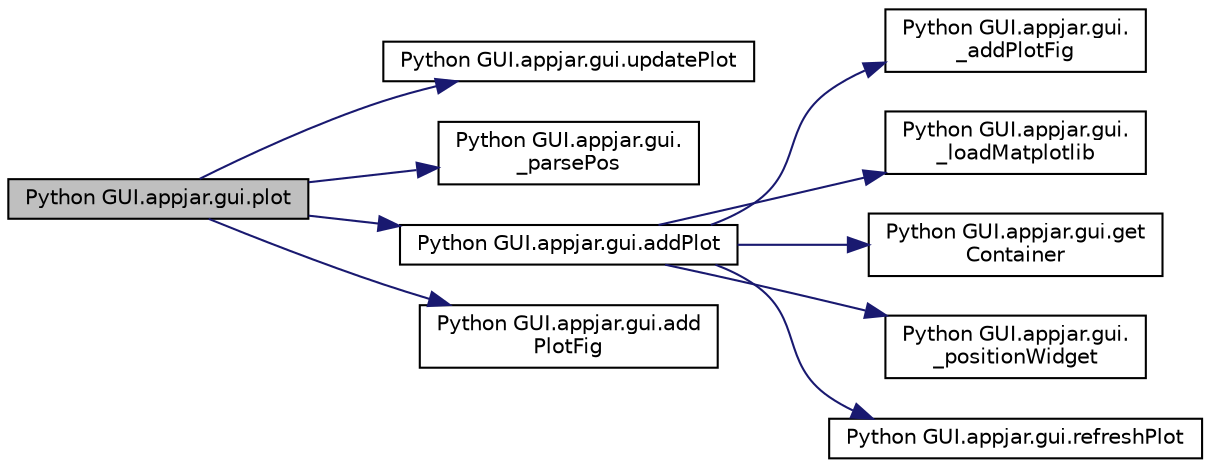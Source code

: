digraph "Python GUI.appjar.gui.plot"
{
  edge [fontname="Helvetica",fontsize="10",labelfontname="Helvetica",labelfontsize="10"];
  node [fontname="Helvetica",fontsize="10",shape=record];
  rankdir="LR";
  Node1729 [label="Python GUI.appjar.gui.plot",height=0.2,width=0.4,color="black", fillcolor="grey75", style="filled", fontcolor="black"];
  Node1729 -> Node1730 [color="midnightblue",fontsize="10",style="solid",fontname="Helvetica"];
  Node1730 [label="Python GUI.appjar.gui.updatePlot",height=0.2,width=0.4,color="black", fillcolor="white", style="filled",URL="$class_python_01_g_u_i_1_1appjar_1_1gui.html#a337f789d7be5ad84ce634e4b281153a3"];
  Node1729 -> Node1731 [color="midnightblue",fontsize="10",style="solid",fontname="Helvetica"];
  Node1731 [label="Python GUI.appjar.gui.\l_parsePos",height=0.2,width=0.4,color="black", fillcolor="white", style="filled",URL="$class_python_01_g_u_i_1_1appjar_1_1gui.html#a1151185c82adc42b922797e38132c2ca",tooltip="FUNCTIONS for labels. "];
  Node1729 -> Node1732 [color="midnightblue",fontsize="10",style="solid",fontname="Helvetica"];
  Node1732 [label="Python GUI.appjar.gui.addPlot",height=0.2,width=0.4,color="black", fillcolor="white", style="filled",URL="$class_python_01_g_u_i_1_1appjar_1_1gui.html#a9924b1bebbcac84a4e19f1969bf81032"];
  Node1732 -> Node1733 [color="midnightblue",fontsize="10",style="solid",fontname="Helvetica"];
  Node1733 [label="Python GUI.appjar.gui.\l_addPlotFig",height=0.2,width=0.4,color="black", fillcolor="white", style="filled",URL="$class_python_01_g_u_i_1_1appjar_1_1gui.html#a0ab30a39a8eff86fffca6fba4a6d2e31"];
  Node1732 -> Node1734 [color="midnightblue",fontsize="10",style="solid",fontname="Helvetica"];
  Node1734 [label="Python GUI.appjar.gui.\l_loadMatplotlib",height=0.2,width=0.4,color="black", fillcolor="white", style="filled",URL="$class_python_01_g_u_i_1_1appjar_1_1gui.html#a6c1885e75f5dfd792b1225f0a75fd427"];
  Node1732 -> Node1735 [color="midnightblue",fontsize="10",style="solid",fontname="Helvetica"];
  Node1735 [label="Python GUI.appjar.gui.get\lContainer",height=0.2,width=0.4,color="black", fillcolor="white", style="filled",URL="$class_python_01_g_u_i_1_1appjar_1_1gui.html#aa89c83e95e3952f6cc39fc23dffa15ce"];
  Node1732 -> Node1736 [color="midnightblue",fontsize="10",style="solid",fontname="Helvetica"];
  Node1736 [label="Python GUI.appjar.gui.\l_positionWidget",height=0.2,width=0.4,color="black", fillcolor="white", style="filled",URL="$class_python_01_g_u_i_1_1appjar_1_1gui.html#a994cf4bbd47f434233271d3d8b0eb4c6"];
  Node1732 -> Node1737 [color="midnightblue",fontsize="10",style="solid",fontname="Helvetica"];
  Node1737 [label="Python GUI.appjar.gui.refreshPlot",height=0.2,width=0.4,color="black", fillcolor="white", style="filled",URL="$class_python_01_g_u_i_1_1appjar_1_1gui.html#a64e23c322ea14c543c6bb0ae8f07543f"];
  Node1729 -> Node1738 [color="midnightblue",fontsize="10",style="solid",fontname="Helvetica"];
  Node1738 [label="Python GUI.appjar.gui.add\lPlotFig",height=0.2,width=0.4,color="black", fillcolor="white", style="filled",URL="$class_python_01_g_u_i_1_1appjar_1_1gui.html#ac280f5d029379c38398f87cb0aa47d97"];
}
